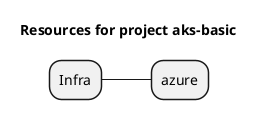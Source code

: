 @startmindmap
title Resources for project aks-basic
skinparam monochrome true
+ Infra
++ azure

@endmindmap